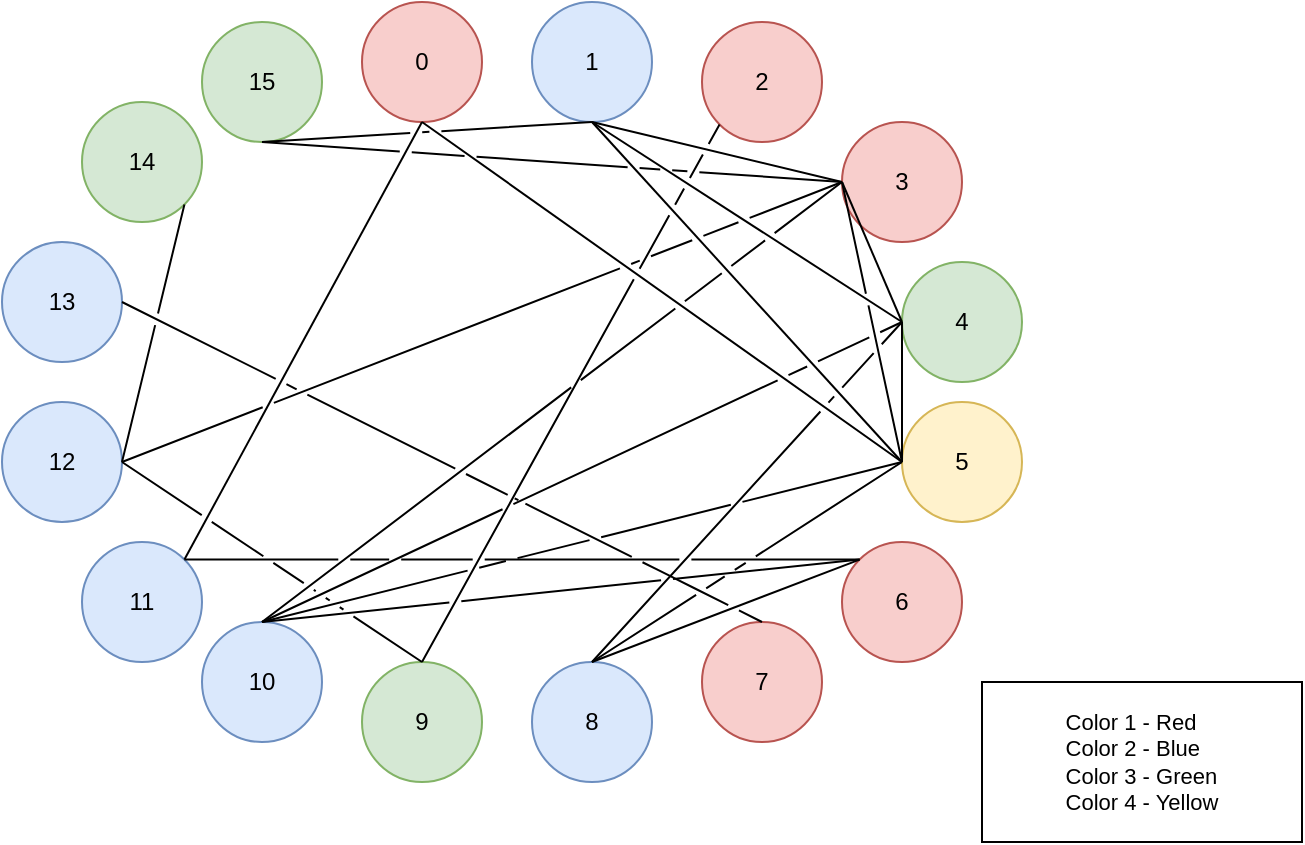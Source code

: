 <mxfile version="10.6.3" type="device"><diagram id="X6SHhFXTCT67cc-UW1Ww" name="Page-1"><mxGraphModel dx="550" dy="444" grid="1" gridSize="10" guides="1" tooltips="1" connect="1" arrows="1" fold="1" page="1" pageScale="1" pageWidth="850" pageHeight="1100" math="0" shadow="0"><root><mxCell id="0"/><mxCell id="1" parent="0"/><mxCell id="IWQXiXvxy4FidRY311Ms-1" value="0" style="ellipse;whiteSpace=wrap;html=1;aspect=fixed;fillColor=#f8cecc;strokeColor=#b85450;" parent="1" vertex="1"><mxGeometry x="290" y="20" width="60" height="60" as="geometry"/></mxCell><mxCell id="IWQXiXvxy4FidRY311Ms-2" value="1" style="ellipse;whiteSpace=wrap;html=1;aspect=fixed;fillColor=#dae8fc;strokeColor=#6c8ebf;" parent="1" vertex="1"><mxGeometry x="375" y="20" width="60" height="60" as="geometry"/></mxCell><mxCell id="IWQXiXvxy4FidRY311Ms-3" value="15" style="ellipse;whiteSpace=wrap;html=1;aspect=fixed;fillColor=#d5e8d4;strokeColor=#82b366;" parent="1" vertex="1"><mxGeometry x="210" y="30" width="60" height="60" as="geometry"/></mxCell><mxCell id="IWQXiXvxy4FidRY311Ms-4" value="2" style="ellipse;whiteSpace=wrap;html=1;aspect=fixed;fillColor=#f8cecc;strokeColor=#b85450;" parent="1" vertex="1"><mxGeometry x="460" y="30" width="60" height="60" as="geometry"/></mxCell><mxCell id="IWQXiXvxy4FidRY311Ms-5" value="3" style="ellipse;whiteSpace=wrap;html=1;aspect=fixed;fillColor=#f8cecc;strokeColor=#b85450;" parent="1" vertex="1"><mxGeometry x="530" y="80" width="60" height="60" as="geometry"/></mxCell><mxCell id="IWQXiXvxy4FidRY311Ms-6" value="13" style="ellipse;whiteSpace=wrap;html=1;aspect=fixed;fillColor=#dae8fc;strokeColor=#6c8ebf;" parent="1" vertex="1"><mxGeometry x="110" y="140" width="60" height="60" as="geometry"/></mxCell><mxCell id="IWQXiXvxy4FidRY311Ms-7" value="11" style="ellipse;whiteSpace=wrap;html=1;aspect=fixed;fillColor=#dae8fc;strokeColor=#6c8ebf;" parent="1" vertex="1"><mxGeometry x="150" y="290" width="60" height="60" as="geometry"/></mxCell><mxCell id="IWQXiXvxy4FidRY311Ms-8" value="10" style="ellipse;whiteSpace=wrap;html=1;aspect=fixed;fillColor=#dae8fc;strokeColor=#6c8ebf;" parent="1" vertex="1"><mxGeometry x="210" y="330" width="60" height="60" as="geometry"/></mxCell><mxCell id="IWQXiXvxy4FidRY311Ms-9" value="9" style="ellipse;whiteSpace=wrap;html=1;aspect=fixed;fillColor=#d5e8d4;strokeColor=#82b366;" parent="1" vertex="1"><mxGeometry x="290" y="350" width="60" height="60" as="geometry"/></mxCell><mxCell id="IWQXiXvxy4FidRY311Ms-10" value="7" style="ellipse;whiteSpace=wrap;html=1;aspect=fixed;fillColor=#f8cecc;strokeColor=#b85450;" parent="1" vertex="1"><mxGeometry x="460" y="330" width="60" height="60" as="geometry"/></mxCell><mxCell id="IWQXiXvxy4FidRY311Ms-11" value="6" style="ellipse;whiteSpace=wrap;html=1;aspect=fixed;fillColor=#f8cecc;strokeColor=#b85450;" parent="1" vertex="1"><mxGeometry x="530" y="290" width="60" height="60" as="geometry"/></mxCell><mxCell id="IWQXiXvxy4FidRY311Ms-12" value="5" style="ellipse;whiteSpace=wrap;html=1;aspect=fixed;fillColor=#fff2cc;strokeColor=#d6b656;" parent="1" vertex="1"><mxGeometry x="560" y="220" width="60" height="60" as="geometry"/></mxCell><mxCell id="IWQXiXvxy4FidRY311Ms-14" value="12" style="ellipse;whiteSpace=wrap;html=1;aspect=fixed;fillColor=#dae8fc;strokeColor=#6c8ebf;" parent="1" vertex="1"><mxGeometry x="110" y="220" width="60" height="60" as="geometry"/></mxCell><mxCell id="IWQXiXvxy4FidRY311Ms-15" value="14" style="ellipse;whiteSpace=wrap;html=1;aspect=fixed;fillColor=#d5e8d4;strokeColor=#82b366;" parent="1" vertex="1"><mxGeometry x="150" y="70" width="60" height="60" as="geometry"/></mxCell><mxCell id="IWQXiXvxy4FidRY311Ms-16" value="4" style="ellipse;whiteSpace=wrap;html=1;aspect=fixed;fillColor=#d5e8d4;strokeColor=#82b366;" parent="1" vertex="1"><mxGeometry x="560" y="150" width="60" height="60" as="geometry"/></mxCell><mxCell id="IWQXiXvxy4FidRY311Ms-17" value="8" style="ellipse;whiteSpace=wrap;html=1;aspect=fixed;fillColor=#dae8fc;strokeColor=#6c8ebf;" parent="1" vertex="1"><mxGeometry x="375" y="350" width="60" height="60" as="geometry"/></mxCell><mxCell id="IWQXiXvxy4FidRY311Ms-87" value="&lt;div style=&quot;text-align: left ; font-size: 11px&quot;&gt;&lt;font style=&quot;font-size: 11px&quot;&gt;Color 1 - Red&lt;/font&gt;&lt;/div&gt;&lt;div style=&quot;text-align: left ; font-size: 11px&quot;&gt;&lt;span&gt;&lt;font style=&quot;font-size: 11px&quot;&gt;Color&amp;nbsp;&lt;/font&gt;&lt;/span&gt;&lt;span&gt;2 - Blue&lt;/span&gt;&lt;/div&gt;&lt;div style=&quot;text-align: left ; font-size: 11px&quot;&gt;&lt;span&gt;&lt;font style=&quot;font-size: 11px&quot;&gt;Color&amp;nbsp;&lt;/font&gt;&lt;/span&gt;&lt;span&gt;3 - Green&lt;/span&gt;&lt;/div&gt;&lt;div style=&quot;text-align: left ; font-size: 11px&quot;&gt;&lt;span&gt;&lt;font style=&quot;font-size: 11px&quot;&gt;Color&amp;nbsp;&lt;/font&gt;&lt;/span&gt;&lt;span&gt;4 - Yellow&lt;/span&gt;&lt;/div&gt;" style="rounded=0;whiteSpace=wrap;html=1;" parent="1" vertex="1"><mxGeometry x="600" y="360" width="160" height="80" as="geometry"/></mxCell><mxCell id="f7eZ3bu0WvtfNkfNObnl-2" value="" style="endArrow=none;html=1;entryX=0.5;entryY=1;entryDx=0;entryDy=0;exitX=0;exitY=0.5;exitDx=0;exitDy=0;shadow=0;jumpStyle=gap;" edge="1" parent="1" source="IWQXiXvxy4FidRY311Ms-12" target="IWQXiXvxy4FidRY311Ms-1"><mxGeometry width="50" height="50" relative="1" as="geometry"><mxPoint x="330" y="205" as="sourcePoint"/><mxPoint x="380" y="155" as="targetPoint"/></mxGeometry></mxCell><mxCell id="f7eZ3bu0WvtfNkfNObnl-4" value="" style="endArrow=none;html=1;entryX=0.5;entryY=1;entryDx=0;entryDy=0;exitX=1;exitY=0;exitDx=0;exitDy=0;shadow=0;jumpStyle=gap;" edge="1" parent="1" source="IWQXiXvxy4FidRY311Ms-7" target="IWQXiXvxy4FidRY311Ms-1"><mxGeometry width="50" height="50" relative="1" as="geometry"><mxPoint x="490" y="285" as="sourcePoint"/><mxPoint x="250" y="115" as="targetPoint"/></mxGeometry></mxCell><mxCell id="f7eZ3bu0WvtfNkfNObnl-5" value="" style="endArrow=none;html=1;entryX=0.5;entryY=1;entryDx=0;entryDy=0;exitX=0;exitY=0.5;exitDx=0;exitDy=0;shadow=0;jumpStyle=gap;" edge="1" parent="1" source="IWQXiXvxy4FidRY311Ms-16" target="IWQXiXvxy4FidRY311Ms-2"><mxGeometry width="50" height="50" relative="1" as="geometry"><mxPoint x="570" y="280" as="sourcePoint"/><mxPoint x="330" y="110" as="targetPoint"/></mxGeometry></mxCell><mxCell id="f7eZ3bu0WvtfNkfNObnl-6" value="" style="endArrow=none;html=1;exitX=0;exitY=0.5;exitDx=0;exitDy=0;entryX=0.5;entryY=1;entryDx=0;entryDy=0;shadow=0;jumpStyle=gap;" edge="1" parent="1" source="IWQXiXvxy4FidRY311Ms-12" target="IWQXiXvxy4FidRY311Ms-2"><mxGeometry width="50" height="50" relative="1" as="geometry"><mxPoint x="570" y="190" as="sourcePoint"/><mxPoint x="410" y="80" as="targetPoint"/></mxGeometry></mxCell><mxCell id="f7eZ3bu0WvtfNkfNObnl-7" value="" style="endArrow=none;html=1;exitX=0;exitY=0.5;exitDx=0;exitDy=0;entryX=0.5;entryY=1;entryDx=0;entryDy=0;shadow=0;jumpStyle=gap;" edge="1" parent="1" source="IWQXiXvxy4FidRY311Ms-5" target="IWQXiXvxy4FidRY311Ms-2"><mxGeometry width="50" height="50" relative="1" as="geometry"><mxPoint x="570" y="260" as="sourcePoint"/><mxPoint x="415" y="90" as="targetPoint"/></mxGeometry></mxCell><mxCell id="f7eZ3bu0WvtfNkfNObnl-8" value="" style="endArrow=none;html=1;exitX=0.5;exitY=1;exitDx=0;exitDy=0;entryX=0.5;entryY=1;entryDx=0;entryDy=0;shadow=0;jumpStyle=gap;" edge="1" parent="1" source="IWQXiXvxy4FidRY311Ms-3" target="IWQXiXvxy4FidRY311Ms-2"><mxGeometry width="50" height="50" relative="1" as="geometry"><mxPoint x="570" y="260" as="sourcePoint"/><mxPoint x="415" y="90" as="targetPoint"/></mxGeometry></mxCell><mxCell id="f7eZ3bu0WvtfNkfNObnl-9" value="" style="endArrow=none;html=1;exitX=0.5;exitY=0;exitDx=0;exitDy=0;entryX=0;entryY=1;entryDx=0;entryDy=0;shadow=0;jumpStyle=gap;" edge="1" parent="1" source="IWQXiXvxy4FidRY311Ms-9" target="IWQXiXvxy4FidRY311Ms-4"><mxGeometry width="50" height="50" relative="1" as="geometry"><mxPoint x="250" y="100" as="sourcePoint"/><mxPoint x="415" y="90" as="targetPoint"/></mxGeometry></mxCell><mxCell id="f7eZ3bu0WvtfNkfNObnl-10" value="" style="endArrow=none;html=1;exitX=0;exitY=0.5;exitDx=0;exitDy=0;entryX=0;entryY=0.5;entryDx=0;entryDy=0;shadow=0;jumpStyle=gap;" edge="1" parent="1" source="IWQXiXvxy4FidRY311Ms-5" target="IWQXiXvxy4FidRY311Ms-16"><mxGeometry width="50" height="50" relative="1" as="geometry"><mxPoint x="540" y="120" as="sourcePoint"/><mxPoint x="415" y="90" as="targetPoint"/></mxGeometry></mxCell><mxCell id="f7eZ3bu0WvtfNkfNObnl-11" value="" style="endArrow=none;html=1;exitX=0;exitY=0.5;exitDx=0;exitDy=0;entryX=0;entryY=0.5;entryDx=0;entryDy=0;shadow=0;jumpStyle=gap;" edge="1" parent="1" source="IWQXiXvxy4FidRY311Ms-5" target="IWQXiXvxy4FidRY311Ms-12"><mxGeometry width="50" height="50" relative="1" as="geometry"><mxPoint x="540" y="120" as="sourcePoint"/><mxPoint x="570" y="190" as="targetPoint"/></mxGeometry></mxCell><mxCell id="f7eZ3bu0WvtfNkfNObnl-12" value="" style="endArrow=none;html=1;exitX=0;exitY=0.5;exitDx=0;exitDy=0;entryX=0.5;entryY=0;entryDx=0;entryDy=0;shadow=0;jumpStyle=gap;" edge="1" parent="1" source="IWQXiXvxy4FidRY311Ms-5" target="IWQXiXvxy4FidRY311Ms-8"><mxGeometry width="50" height="50" relative="1" as="geometry"><mxPoint x="540" y="120" as="sourcePoint"/><mxPoint x="570" y="260" as="targetPoint"/></mxGeometry></mxCell><mxCell id="f7eZ3bu0WvtfNkfNObnl-13" value="" style="endArrow=none;html=1;exitX=0;exitY=0.5;exitDx=0;exitDy=0;entryX=1;entryY=0.5;entryDx=0;entryDy=0;shadow=0;jumpStyle=gap;" edge="1" parent="1" source="IWQXiXvxy4FidRY311Ms-5" target="IWQXiXvxy4FidRY311Ms-14"><mxGeometry width="50" height="50" relative="1" as="geometry"><mxPoint x="540" y="120" as="sourcePoint"/><mxPoint x="250" y="340" as="targetPoint"/></mxGeometry></mxCell><mxCell id="f7eZ3bu0WvtfNkfNObnl-14" value="" style="endArrow=none;html=1;exitX=0;exitY=0.5;exitDx=0;exitDy=0;entryX=0.5;entryY=1;entryDx=0;entryDy=0;shadow=0;jumpStyle=gap;" edge="1" parent="1" source="IWQXiXvxy4FidRY311Ms-5" target="IWQXiXvxy4FidRY311Ms-3"><mxGeometry width="50" height="50" relative="1" as="geometry"><mxPoint x="540" y="120" as="sourcePoint"/><mxPoint x="180" y="260" as="targetPoint"/></mxGeometry></mxCell><mxCell id="f7eZ3bu0WvtfNkfNObnl-15" value="" style="endArrow=none;html=1;exitX=0;exitY=0.5;exitDx=0;exitDy=0;entryX=0;entryY=0.5;entryDx=0;entryDy=0;shadow=0;jumpStyle=gap;" edge="1" parent="1" source="IWQXiXvxy4FidRY311Ms-12" target="IWQXiXvxy4FidRY311Ms-16"><mxGeometry width="50" height="50" relative="1" as="geometry"><mxPoint x="540" y="120" as="sourcePoint"/><mxPoint x="570" y="190" as="targetPoint"/></mxGeometry></mxCell><mxCell id="f7eZ3bu0WvtfNkfNObnl-16" value="" style="endArrow=none;html=1;exitX=0.5;exitY=0;exitDx=0;exitDy=0;entryX=0;entryY=0.5;entryDx=0;entryDy=0;shadow=0;jumpStyle=gap;" edge="1" parent="1" source="IWQXiXvxy4FidRY311Ms-17" target="IWQXiXvxy4FidRY311Ms-16"><mxGeometry width="50" height="50" relative="1" as="geometry"><mxPoint x="570" y="260" as="sourcePoint"/><mxPoint x="570" y="190" as="targetPoint"/></mxGeometry></mxCell><mxCell id="f7eZ3bu0WvtfNkfNObnl-17" value="" style="endArrow=none;html=1;exitX=0.5;exitY=0;exitDx=0;exitDy=0;shadow=0;jumpStyle=gap;" edge="1" parent="1" source="IWQXiXvxy4FidRY311Ms-8"><mxGeometry width="50" height="50" relative="1" as="geometry"><mxPoint x="415" y="360" as="sourcePoint"/><mxPoint x="560" y="180" as="targetPoint"/></mxGeometry></mxCell><mxCell id="f7eZ3bu0WvtfNkfNObnl-18" value="" style="endArrow=none;html=1;exitX=0.5;exitY=0;exitDx=0;exitDy=0;entryX=0;entryY=0;entryDx=0;entryDy=0;shadow=0;jumpStyle=gap;" edge="1" parent="1" source="IWQXiXvxy4FidRY311Ms-17" target="IWQXiXvxy4FidRY311Ms-11"><mxGeometry width="50" height="50" relative="1" as="geometry"><mxPoint x="415" y="360" as="sourcePoint"/><mxPoint x="570" y="190" as="targetPoint"/></mxGeometry></mxCell><mxCell id="f7eZ3bu0WvtfNkfNObnl-19" value="" style="endArrow=none;html=1;entryX=0;entryY=0;entryDx=0;entryDy=0;shadow=0;jumpStyle=gap;" edge="1" parent="1" target="IWQXiXvxy4FidRY311Ms-11"><mxGeometry width="50" height="50" relative="1" as="geometry"><mxPoint x="240" y="330" as="sourcePoint"/><mxPoint x="549" y="309" as="targetPoint"/></mxGeometry></mxCell><mxCell id="f7eZ3bu0WvtfNkfNObnl-20" value="" style="endArrow=none;html=1;entryX=0;entryY=0;entryDx=0;entryDy=0;exitX=1;exitY=0;exitDx=0;exitDy=0;shadow=0;jumpStyle=gap;" edge="1" parent="1" source="IWQXiXvxy4FidRY311Ms-7" target="IWQXiXvxy4FidRY311Ms-11"><mxGeometry width="50" height="50" relative="1" as="geometry"><mxPoint x="250" y="340" as="sourcePoint"/><mxPoint x="549" y="309" as="targetPoint"/></mxGeometry></mxCell><mxCell id="f7eZ3bu0WvtfNkfNObnl-21" value="" style="endArrow=none;html=1;exitX=1;exitY=0.5;exitDx=0;exitDy=0;entryX=0.5;entryY=0;entryDx=0;entryDy=0;shadow=0;jumpStyle=gap;" edge="1" parent="1" source="IWQXiXvxy4FidRY311Ms-6" target="IWQXiXvxy4FidRY311Ms-10"><mxGeometry width="50" height="50" relative="1" as="geometry"><mxPoint x="415" y="360" as="sourcePoint"/><mxPoint x="549" y="309" as="targetPoint"/></mxGeometry></mxCell><mxCell id="f7eZ3bu0WvtfNkfNObnl-22" value="" style="endArrow=none;html=1;exitX=0.5;exitY=0;exitDx=0;exitDy=0;shadow=0;jumpStyle=gap;" edge="1" parent="1" source="IWQXiXvxy4FidRY311Ms-17"><mxGeometry width="50" height="50" relative="1" as="geometry"><mxPoint x="415" y="360" as="sourcePoint"/><mxPoint x="560" y="250" as="targetPoint"/></mxGeometry></mxCell><mxCell id="f7eZ3bu0WvtfNkfNObnl-23" value="" style="endArrow=none;html=1;exitX=0.5;exitY=0;exitDx=0;exitDy=0;entryX=0;entryY=0.5;entryDx=0;entryDy=0;shadow=0;jumpStyle=gap;" edge="1" parent="1" source="IWQXiXvxy4FidRY311Ms-8" target="IWQXiXvxy4FidRY311Ms-12"><mxGeometry width="50" height="50" relative="1" as="geometry"><mxPoint x="415" y="360" as="sourcePoint"/><mxPoint x="570" y="260" as="targetPoint"/></mxGeometry></mxCell><mxCell id="f7eZ3bu0WvtfNkfNObnl-24" value="" style="endArrow=none;html=1;entryX=1;entryY=0.5;entryDx=0;entryDy=0;shadow=0;jumpStyle=gap;" edge="1" parent="1" target="IWQXiXvxy4FidRY311Ms-14"><mxGeometry width="50" height="50" relative="1" as="geometry"><mxPoint x="320" y="350" as="sourcePoint"/><mxPoint x="479" y="91" as="targetPoint"/></mxGeometry></mxCell><mxCell id="f7eZ3bu0WvtfNkfNObnl-25" value="" style="endArrow=none;html=1;exitX=1;exitY=1;exitDx=0;exitDy=0;entryX=1;entryY=0.5;entryDx=0;entryDy=0;shadow=0;jumpStyle=gap;" edge="1" parent="1" source="IWQXiXvxy4FidRY311Ms-15" target="IWQXiXvxy4FidRY311Ms-14"><mxGeometry width="50" height="50" relative="1" as="geometry"><mxPoint x="540" y="120" as="sourcePoint"/><mxPoint x="180" y="260" as="targetPoint"/></mxGeometry></mxCell></root></mxGraphModel></diagram></mxfile>